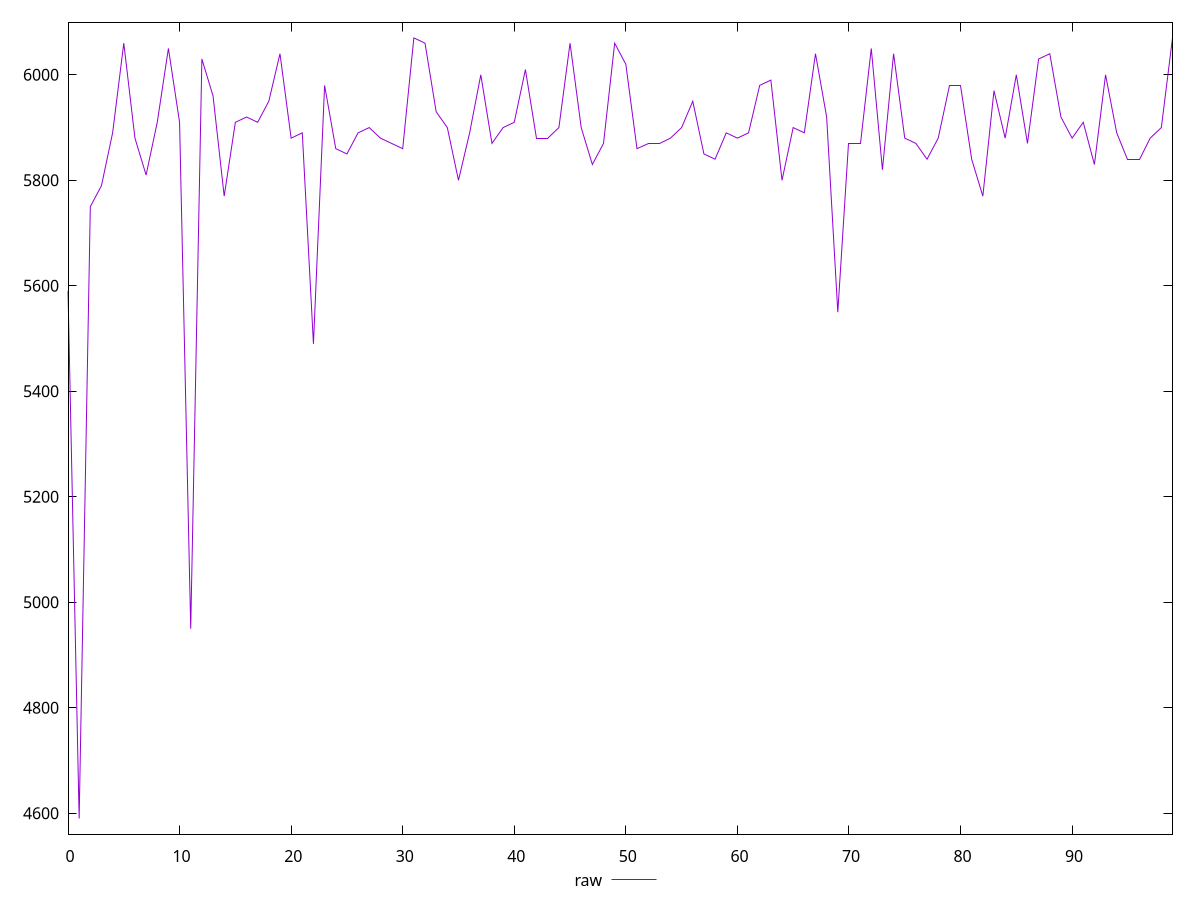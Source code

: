 reset

$raw <<EOF
0 5590
1 4590
2 5750
3 5790
4 5890
5 6060
6 5880
7 5810
8 5910
9 6050
10 5910
11 4950
12 6030
13 5960
14 5770
15 5910
16 5920
17 5910
18 5950
19 6040
20 5880
21 5890
22 5490
23 5980
24 5860
25 5850
26 5890
27 5900
28 5880
29 5870
30 5860
31 6070
32 6060
33 5930
34 5900
35 5800
36 5890
37 6000
38 5870
39 5900
40 5910
41 6010
42 5880
43 5880
44 5900
45 6060
46 5900
47 5830
48 5870
49 6060
50 6020
51 5860
52 5870
53 5870
54 5880
55 5900
56 5950
57 5850
58 5840
59 5890
60 5880
61 5890
62 5980
63 5990
64 5800
65 5900
66 5890
67 6040
68 5920
69 5550
70 5870
71 5870
72 6050
73 5820
74 6040
75 5880
76 5870
77 5840
78 5880
79 5980
80 5980
81 5840
82 5770
83 5970
84 5880
85 6000
86 5870
87 6030
88 6040
89 5920
90 5880
91 5910
92 5830
93 6000
94 5890
95 5840
96 5840
97 5880
98 5900
99 6070
EOF

set key outside below
set xrange [0:99]
set yrange [4560.4:6099.6]
set trange [4560.4:6099.6]
set terminal svg size 640, 500 enhanced background rgb 'white'
set output "report_00019_2021-02-10T18-14-37.922Z//unused-javascript/samples/pages/raw/values.svg"

plot $raw title "raw" with line

reset
